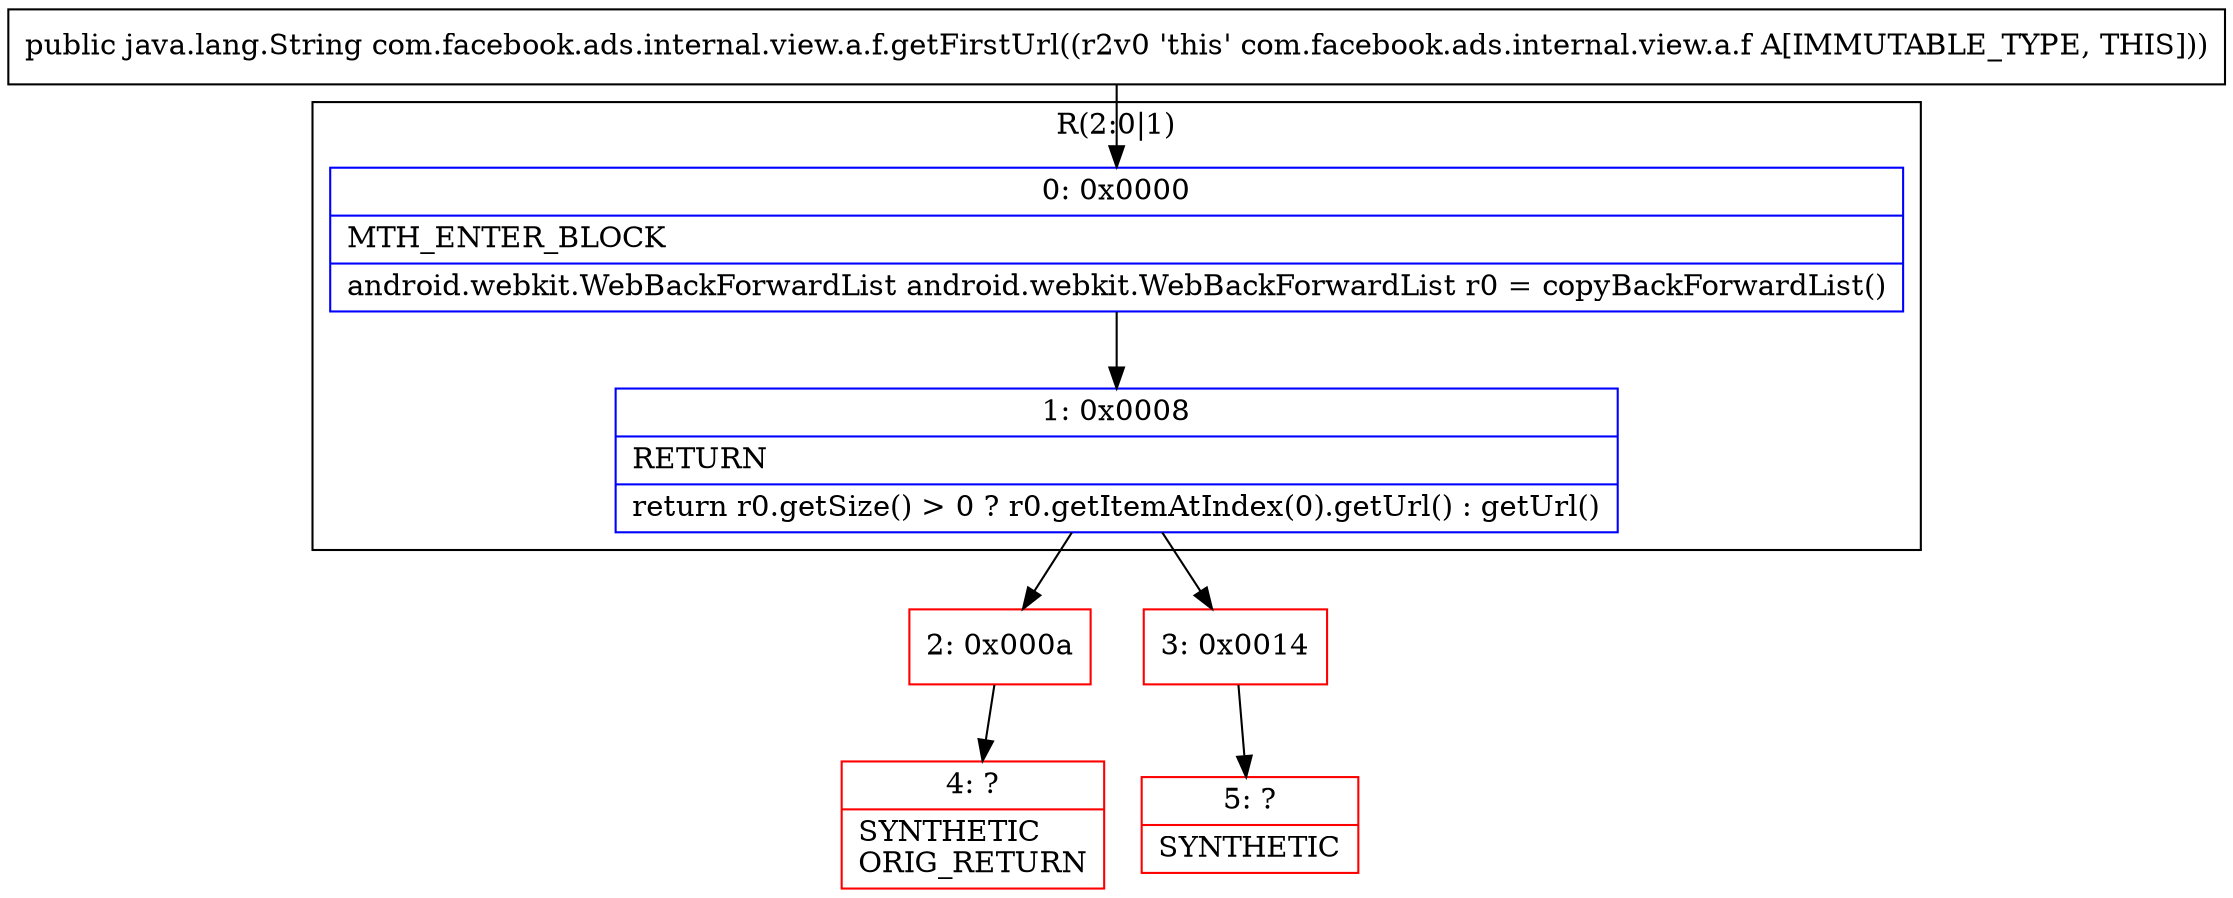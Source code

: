 digraph "CFG forcom.facebook.ads.internal.view.a.f.getFirstUrl()Ljava\/lang\/String;" {
subgraph cluster_Region_129994086 {
label = "R(2:0|1)";
node [shape=record,color=blue];
Node_0 [shape=record,label="{0\:\ 0x0000|MTH_ENTER_BLOCK\l|android.webkit.WebBackForwardList android.webkit.WebBackForwardList r0 = copyBackForwardList()\l}"];
Node_1 [shape=record,label="{1\:\ 0x0008|RETURN\l|return r0.getSize() \> 0 ? r0.getItemAtIndex(0).getUrl() : getUrl()\l}"];
}
Node_2 [shape=record,color=red,label="{2\:\ 0x000a}"];
Node_3 [shape=record,color=red,label="{3\:\ 0x0014}"];
Node_4 [shape=record,color=red,label="{4\:\ ?|SYNTHETIC\lORIG_RETURN\l}"];
Node_5 [shape=record,color=red,label="{5\:\ ?|SYNTHETIC\l}"];
MethodNode[shape=record,label="{public java.lang.String com.facebook.ads.internal.view.a.f.getFirstUrl((r2v0 'this' com.facebook.ads.internal.view.a.f A[IMMUTABLE_TYPE, THIS])) }"];
MethodNode -> Node_0;
Node_0 -> Node_1;
Node_1 -> Node_2;
Node_1 -> Node_3;
Node_2 -> Node_4;
Node_3 -> Node_5;
}

